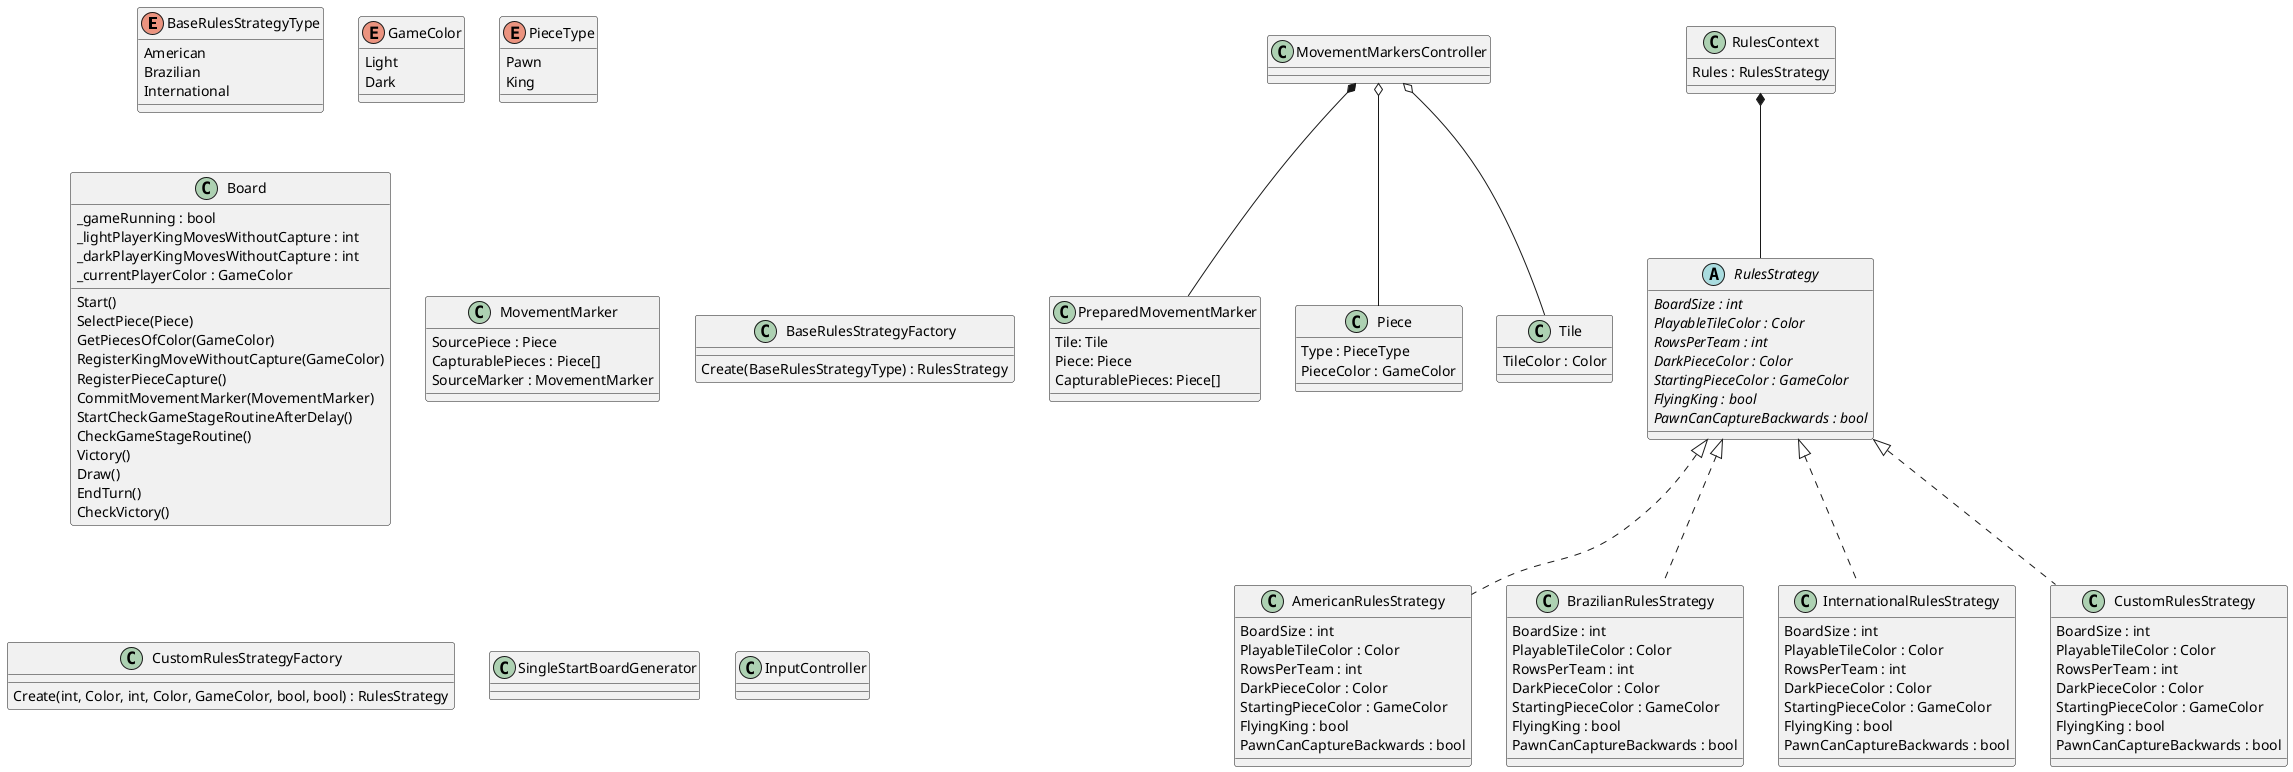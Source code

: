 @startuml
enum BaseRulesStrategyType {
    American
    Brazilian
    International
}
enum GameColor {
    Light
    Dark
}
enum PieceType {
    Pawn
    King
}

class PreparedMovementMarker {
    Tile: Tile
    Piece: Piece
    CapturablePieces: Piece[]
}
class Board {
    _gameRunning : bool
    _lightPlayerKingMovesWithoutCapture : int
    _darkPlayerKingMovesWithoutCapture : int
    _currentPlayerColor : GameColor
    Start()
    SelectPiece(Piece)
    GetPiecesOfColor(GameColor)
    RegisterKingMoveWithoutCapture(GameColor)
    RegisterPieceCapture()
    CommitMovementMarker(MovementMarker)
    StartCheckGameStageRoutineAfterDelay()
    CheckGameStageRoutine()
    Victory()
    Draw()
    EndTurn()
    CheckVictory()
}
class MovementMarker {
    SourcePiece : Piece
    CapturablePieces : Piece[]
    SourceMarker : MovementMarker
}
class Piece {
    Type : PieceType
    PieceColor : GameColor
}
class Tile {
    TileColor : Color
}

class RulesContext {
    Rules : RulesStrategy
}
abstract class RulesStrategy {
    {abstract} BoardSize : int
    {abstract} PlayableTileColor : Color
    {abstract} RowsPerTeam : int
    {abstract} DarkPieceColor : Color
    {abstract} StartingPieceColor : GameColor
    {abstract} FlyingKing : bool
    {abstract} PawnCanCaptureBackwards : bool
}
class AmericanRulesStrategy implements RulesStrategy {
    BoardSize : int
    PlayableTileColor : Color
    RowsPerTeam : int
    DarkPieceColor : Color
    StartingPieceColor : GameColor
    FlyingKing : bool
    PawnCanCaptureBackwards : bool
}
class BrazilianRulesStrategy implements RulesStrategy {
    BoardSize : int
    PlayableTileColor : Color
    RowsPerTeam : int
    DarkPieceColor : Color
    StartingPieceColor : GameColor
    FlyingKing : bool
    PawnCanCaptureBackwards : bool
}
class InternationalRulesStrategy implements RulesStrategy {
    BoardSize : int
    PlayableTileColor : Color
    RowsPerTeam : int
    DarkPieceColor : Color
    StartingPieceColor : GameColor
    FlyingKing : bool
    PawnCanCaptureBackwards : bool
}
class CustomRulesStrategy implements RulesStrategy {
    BoardSize : int
    PlayableTileColor : Color
    RowsPerTeam : int
    DarkPieceColor : Color
    StartingPieceColor : GameColor
    FlyingKing : bool
    PawnCanCaptureBackwards : bool
}
class BaseRulesStrategyFactory {
    Create(BaseRulesStrategyType) : RulesStrategy
}
class CustomRulesStrategyFactory {
    Create(int, Color, int, Color, GameColor, bool, bool) : RulesStrategy
}

class SingleStartBoardGenerator {
}
class InputController {
}
class MovementMarkersController {
}

MovementMarkersController *-- PreparedMovementMarker
RulesContext *-- RulesStrategy
MovementMarkersController o-- Piece
MovementMarkersController o-- Tile

@enduml